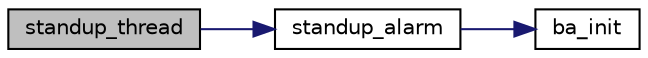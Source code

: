 digraph "standup_thread"
{
  edge [fontname="Helvetica",fontsize="10",labelfontname="Helvetica",labelfontsize="10"];
  node [fontname="Helvetica",fontsize="10",shape=record];
  rankdir="LR";
  Node1 [label="standup_thread",height=0.2,width=0.4,color="black", fillcolor="grey75", style="filled" fontcolor="black"];
  Node1 -> Node2 [color="midnightblue",fontsize="10",style="solid",fontname="Helvetica"];
  Node2 [label="standup_alarm",height=0.2,width=0.4,color="black", fillcolor="white", style="filled",URL="$intr_8c.html#a96bbb9097dfbb9f41ab925a781070d40"];
  Node2 -> Node3 [color="midnightblue",fontsize="10",style="solid",fontname="Helvetica"];
  Node3 [label="ba_init",height=0.2,width=0.4,color="black", fillcolor="white", style="filled",URL="$ba_8c.html#a7b0b05d7410aab4d1ca74260ac1ab85e"];
}
